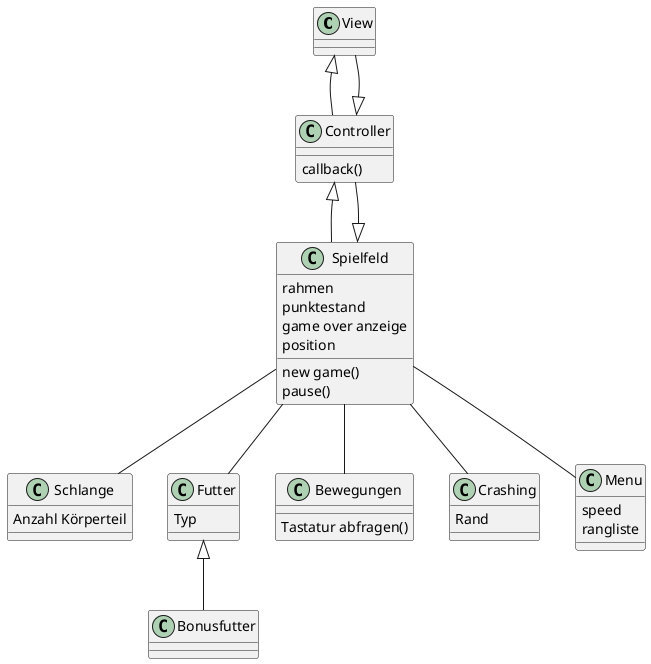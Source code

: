 @startuml

class View{

}

class Controller{
callback()

}


class Schlange{
Anzahl Körperteil
}

class Futter{
Typ
}

class Bonusfutter{
}

class Spielfeld{
rahmen
new game()
pause()
punktestand
game over anzeige
position
} 

class Bewegungen{
Tastatur abfragen()
} 

class Crashing{
Rand
} 

class Menu{
speed
rangliste
} 

Spielfeld -- Schlange
Spielfeld -- Futter
Spielfeld -- Bewegungen
Spielfeld -- Crashing
Spielfeld -- Menu
Futter <|-- Bonusfutter
Controller <|-- Spielfeld
Controller --|> Spielfeld
View <|--Controller
View --|> Controller
@enduml

